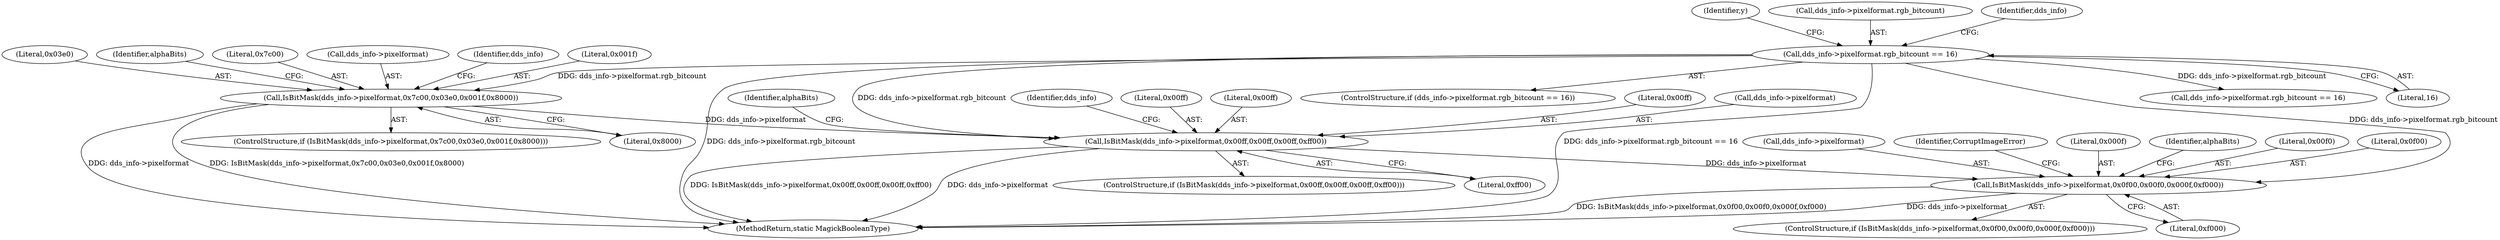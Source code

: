 digraph "0_ImageMagick_d7325bac173492b358417a0ad49fabad44447d52_4@pointer" {
"1000136" [label="(Call,IsBitMask(dds_info->pixelformat,0x00ff,0x00ff,0x00ff,0xff00))"];
"1000114" [label="(Call,dds_info->pixelformat.rgb_bitcount == 16)"];
"1000123" [label="(Call,IsBitMask(dds_info->pixelformat,0x7c00,0x03e0,0x001f,0x8000))"];
"1000155" [label="(Call,IsBitMask(dds_info->pixelformat,0x0f00,0x00f0,0x000f,0xf000))"];
"1000424" [label="(MethodReturn,static MagickBooleanType)"];
"1000157" [label="(Identifier,dds_info)"];
"1000175" [label="(Identifier,y)"];
"1000154" [label="(ControlStructure,if (IsBitMask(dds_info->pixelformat,0x0f00,0x00f0,0x000f,0xf000)))"];
"1000141" [label="(Literal,0x00ff)"];
"1000162" [label="(Literal,0xf000)"];
"1000142" [label="(Literal,0x00ff)"];
"1000138" [label="(Identifier,dds_info)"];
"1000140" [label="(Literal,0x00ff)"];
"1000156" [label="(Call,dds_info->pixelformat)"];
"1000168" [label="(Identifier,CorruptImageError)"];
"1000115" [label="(Call,dds_info->pixelformat.rgb_bitcount)"];
"1000123" [label="(Call,IsBitMask(dds_info->pixelformat,0x7c00,0x03e0,0x001f,0x8000))"];
"1000155" [label="(Call,IsBitMask(dds_info->pixelformat,0x0f00,0x00f0,0x000f,0xf000))"];
"1000136" [label="(Call,IsBitMask(dds_info->pixelformat,0x00ff,0x00ff,0x00ff,0xff00))"];
"1000161" [label="(Literal,0x000f)"];
"1000135" [label="(ControlStructure,if (IsBitMask(dds_info->pixelformat,0x00ff,0x00ff,0x00ff,0xff00)))"];
"1000129" [label="(Literal,0x001f)"];
"1000113" [label="(ControlStructure,if (dds_info->pixelformat.rgb_bitcount == 16))"];
"1000164" [label="(Identifier,alphaBits)"];
"1000160" [label="(Literal,0x00f0)"];
"1000221" [label="(Call,dds_info->pixelformat.rgb_bitcount == 16)"];
"1000122" [label="(ControlStructure,if (IsBitMask(dds_info->pixelformat,0x7c00,0x03e0,0x001f,0x8000)))"];
"1000128" [label="(Literal,0x03e0)"];
"1000125" [label="(Identifier,dds_info)"];
"1000132" [label="(Identifier,alphaBits)"];
"1000120" [label="(Literal,16)"];
"1000137" [label="(Call,dds_info->pixelformat)"];
"1000127" [label="(Literal,0x7c00)"];
"1000114" [label="(Call,dds_info->pixelformat.rgb_bitcount == 16)"];
"1000146" [label="(Identifier,alphaBits)"];
"1000130" [label="(Literal,0x8000)"];
"1000159" [label="(Literal,0x0f00)"];
"1000143" [label="(Literal,0xff00)"];
"1000124" [label="(Call,dds_info->pixelformat)"];
"1000136" -> "1000135"  [label="AST: "];
"1000136" -> "1000143"  [label="CFG: "];
"1000137" -> "1000136"  [label="AST: "];
"1000140" -> "1000136"  [label="AST: "];
"1000141" -> "1000136"  [label="AST: "];
"1000142" -> "1000136"  [label="AST: "];
"1000143" -> "1000136"  [label="AST: "];
"1000146" -> "1000136"  [label="CFG: "];
"1000157" -> "1000136"  [label="CFG: "];
"1000136" -> "1000424"  [label="DDG: IsBitMask(dds_info->pixelformat,0x00ff,0x00ff,0x00ff,0xff00)"];
"1000136" -> "1000424"  [label="DDG: dds_info->pixelformat"];
"1000114" -> "1000136"  [label="DDG: dds_info->pixelformat.rgb_bitcount"];
"1000123" -> "1000136"  [label="DDG: dds_info->pixelformat"];
"1000136" -> "1000155"  [label="DDG: dds_info->pixelformat"];
"1000114" -> "1000113"  [label="AST: "];
"1000114" -> "1000120"  [label="CFG: "];
"1000115" -> "1000114"  [label="AST: "];
"1000120" -> "1000114"  [label="AST: "];
"1000125" -> "1000114"  [label="CFG: "];
"1000175" -> "1000114"  [label="CFG: "];
"1000114" -> "1000424"  [label="DDG: dds_info->pixelformat.rgb_bitcount == 16"];
"1000114" -> "1000424"  [label="DDG: dds_info->pixelformat.rgb_bitcount"];
"1000114" -> "1000123"  [label="DDG: dds_info->pixelformat.rgb_bitcount"];
"1000114" -> "1000155"  [label="DDG: dds_info->pixelformat.rgb_bitcount"];
"1000114" -> "1000221"  [label="DDG: dds_info->pixelformat.rgb_bitcount"];
"1000123" -> "1000122"  [label="AST: "];
"1000123" -> "1000130"  [label="CFG: "];
"1000124" -> "1000123"  [label="AST: "];
"1000127" -> "1000123"  [label="AST: "];
"1000128" -> "1000123"  [label="AST: "];
"1000129" -> "1000123"  [label="AST: "];
"1000130" -> "1000123"  [label="AST: "];
"1000132" -> "1000123"  [label="CFG: "];
"1000138" -> "1000123"  [label="CFG: "];
"1000123" -> "1000424"  [label="DDG: IsBitMask(dds_info->pixelformat,0x7c00,0x03e0,0x001f,0x8000)"];
"1000123" -> "1000424"  [label="DDG: dds_info->pixelformat"];
"1000155" -> "1000154"  [label="AST: "];
"1000155" -> "1000162"  [label="CFG: "];
"1000156" -> "1000155"  [label="AST: "];
"1000159" -> "1000155"  [label="AST: "];
"1000160" -> "1000155"  [label="AST: "];
"1000161" -> "1000155"  [label="AST: "];
"1000162" -> "1000155"  [label="AST: "];
"1000164" -> "1000155"  [label="CFG: "];
"1000168" -> "1000155"  [label="CFG: "];
"1000155" -> "1000424"  [label="DDG: IsBitMask(dds_info->pixelformat,0x0f00,0x00f0,0x000f,0xf000)"];
"1000155" -> "1000424"  [label="DDG: dds_info->pixelformat"];
}
